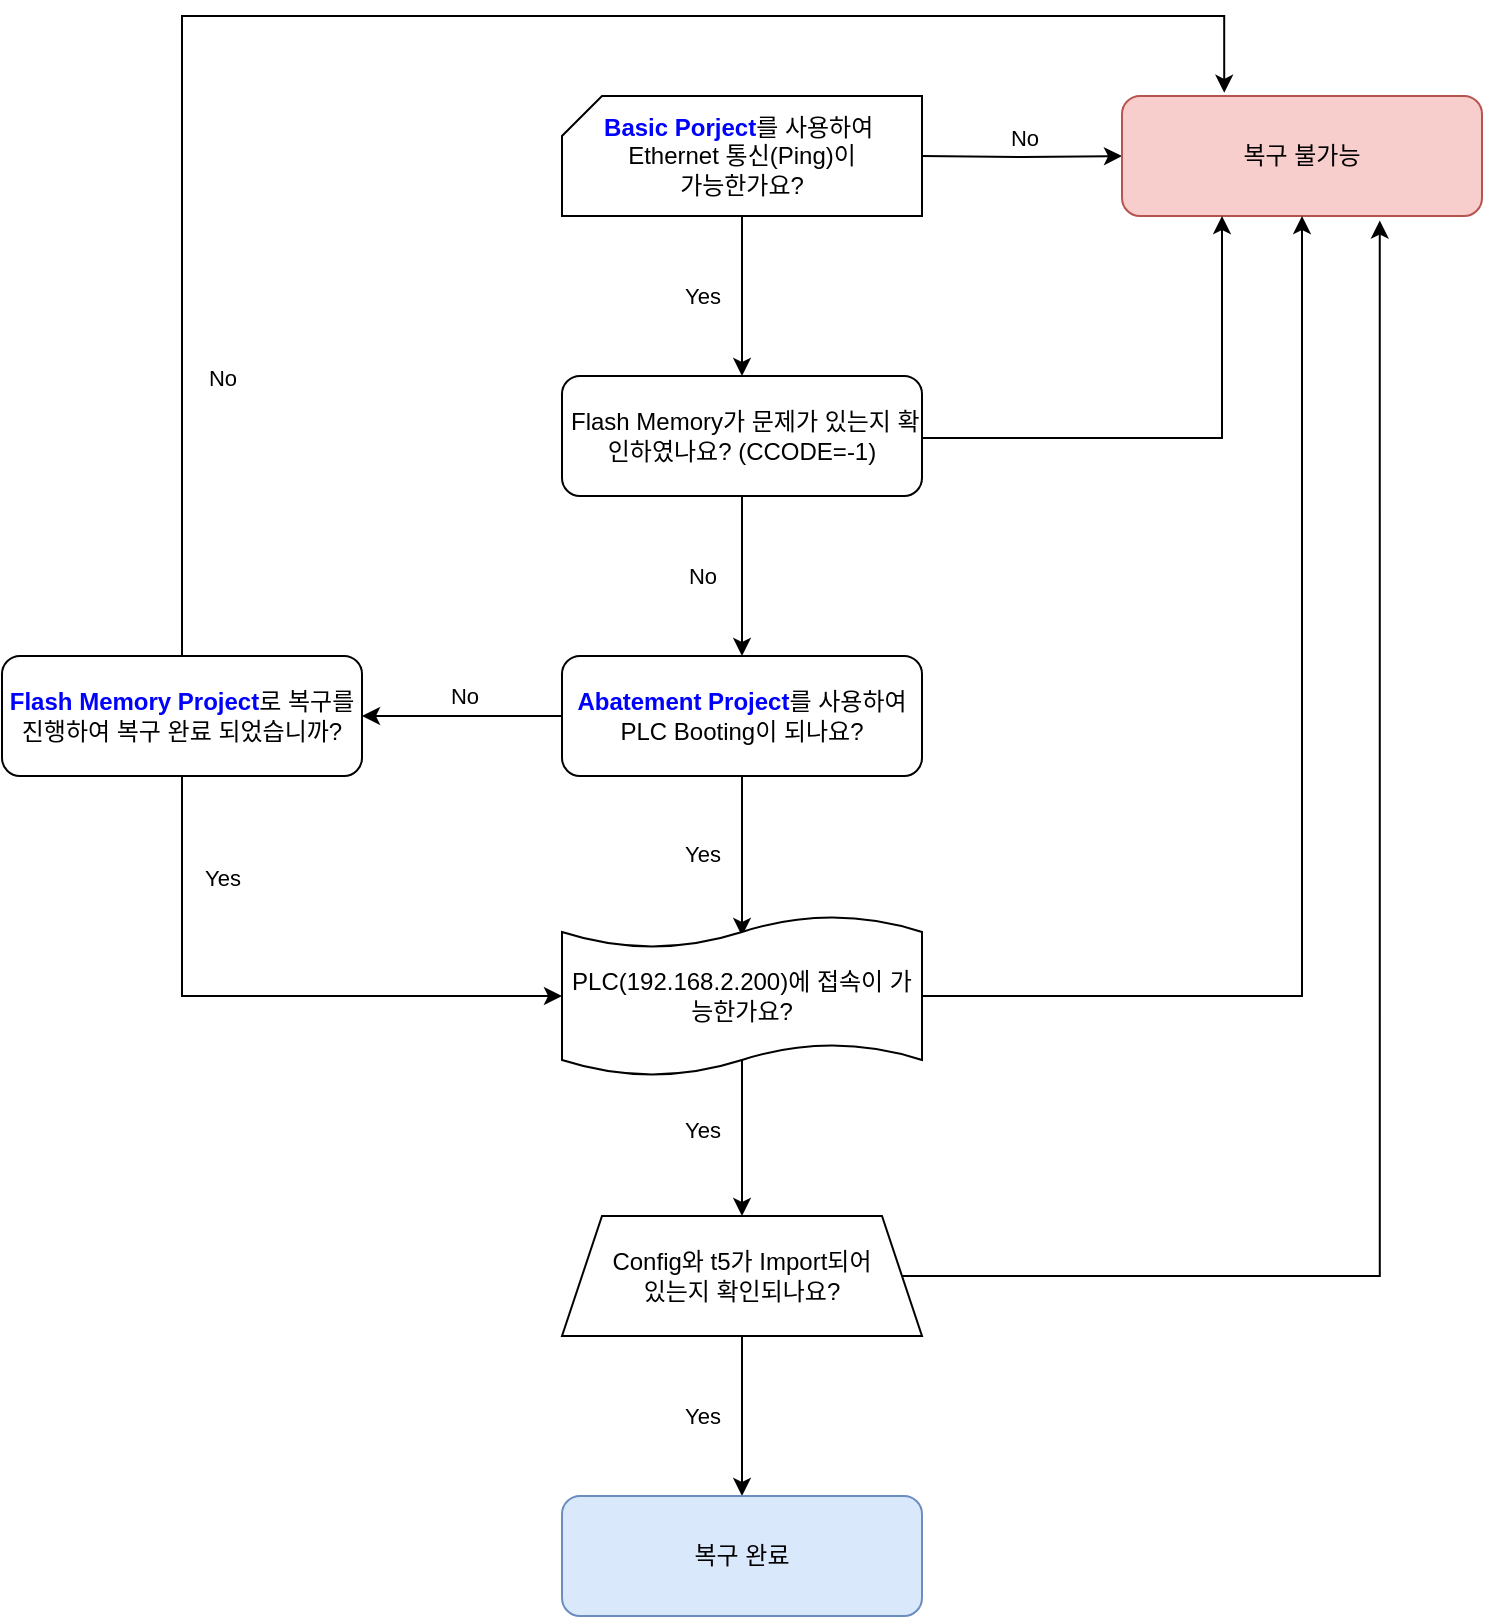 <mxfile version="22.1.21" type="github">
  <diagram id="C5RBs43oDa-KdzZeNtuy" name="Page-1">
    <mxGraphModel dx="2515" dy="933" grid="1" gridSize="10" guides="1" tooltips="1" connect="1" arrows="1" fold="1" page="1" pageScale="1" pageWidth="827" pageHeight="1169" math="0" shadow="0">
      <root>
        <mxCell id="WIyWlLk6GJQsqaUBKTNV-0" />
        <mxCell id="WIyWlLk6GJQsqaUBKTNV-1" parent="WIyWlLk6GJQsqaUBKTNV-0" />
        <mxCell id="lrJF7BD7MlawXil0EtXN-1" style="edgeStyle=orthogonalEdgeStyle;rounded=0;orthogonalLoop=1;jettySize=auto;html=1;entryX=0;entryY=0.5;entryDx=0;entryDy=0;" parent="WIyWlLk6GJQsqaUBKTNV-1" target="lrJF7BD7MlawXil0EtXN-0" edge="1">
          <mxGeometry relative="1" as="geometry">
            <mxPoint x="330" y="90" as="sourcePoint" />
          </mxGeometry>
        </mxCell>
        <mxCell id="lrJF7BD7MlawXil0EtXN-2" value="No" style="edgeLabel;html=1;align=center;verticalAlign=middle;resizable=0;points=[];" parent="lrJF7BD7MlawXil0EtXN-1" vertex="1" connectable="0">
          <mxGeometry x="-0.305" y="-2" relative="1" as="geometry">
            <mxPoint x="16" y="-12" as="offset" />
          </mxGeometry>
        </mxCell>
        <mxCell id="lrJF7BD7MlawXil0EtXN-0" value="복구 불가능" style="rounded=1;whiteSpace=wrap;html=1;fillColor=#f8cecc;strokeColor=#b85450;" parent="WIyWlLk6GJQsqaUBKTNV-1" vertex="1">
          <mxGeometry x="430" y="60" width="180" height="60" as="geometry" />
        </mxCell>
        <mxCell id="lrJF7BD7MlawXil0EtXN-16" value="" style="edgeStyle=orthogonalEdgeStyle;rounded=0;orthogonalLoop=1;jettySize=auto;html=1;" parent="WIyWlLk6GJQsqaUBKTNV-1" source="lrJF7BD7MlawXil0EtXN-4" edge="1">
          <mxGeometry relative="1" as="geometry">
            <mxPoint x="240" y="480" as="targetPoint" />
          </mxGeometry>
        </mxCell>
        <mxCell id="lrJF7BD7MlawXil0EtXN-17" value="Yes" style="edgeLabel;html=1;align=center;verticalAlign=middle;resizable=0;points=[];" parent="lrJF7BD7MlawXil0EtXN-16" vertex="1" connectable="0">
          <mxGeometry x="-0.041" y="-1" relative="1" as="geometry">
            <mxPoint x="-19" as="offset" />
          </mxGeometry>
        </mxCell>
        <mxCell id="SJBE8RgiYm7MNXT5QFxj-24" value="" style="edgeStyle=orthogonalEdgeStyle;rounded=0;orthogonalLoop=1;jettySize=auto;html=1;" edge="1" parent="WIyWlLk6GJQsqaUBKTNV-1" source="lrJF7BD7MlawXil0EtXN-4" target="SJBE8RgiYm7MNXT5QFxj-23">
          <mxGeometry relative="1" as="geometry" />
        </mxCell>
        <mxCell id="SJBE8RgiYm7MNXT5QFxj-25" value="No" style="edgeLabel;html=1;align=center;verticalAlign=middle;resizable=0;points=[];" vertex="1" connectable="0" parent="SJBE8RgiYm7MNXT5QFxj-24">
          <mxGeometry x="-0.389" relative="1" as="geometry">
            <mxPoint x="-19" y="-10" as="offset" />
          </mxGeometry>
        </mxCell>
        <mxCell id="lrJF7BD7MlawXil0EtXN-4" value="&lt;b&gt;&lt;font color=&quot;#0000ff&quot;&gt;Abatement Project&lt;/font&gt;&lt;/b&gt;를 사용하여 PLC Booting이 되나요?" style="rounded=1;whiteSpace=wrap;html=1;" parent="WIyWlLk6GJQsqaUBKTNV-1" vertex="1">
          <mxGeometry x="150" y="340" width="180" height="60" as="geometry" />
        </mxCell>
        <mxCell id="lrJF7BD7MlawXil0EtXN-25" value="" style="edgeStyle=orthogonalEdgeStyle;rounded=0;orthogonalLoop=1;jettySize=auto;html=1;" parent="WIyWlLk6GJQsqaUBKTNV-1" edge="1">
          <mxGeometry relative="1" as="geometry">
            <mxPoint x="240" y="620" as="targetPoint" />
            <mxPoint x="240" y="540" as="sourcePoint" />
          </mxGeometry>
        </mxCell>
        <mxCell id="lrJF7BD7MlawXil0EtXN-39" value="Yes" style="edgeLabel;html=1;align=center;verticalAlign=middle;resizable=0;points=[];" parent="lrJF7BD7MlawXil0EtXN-25" vertex="1" connectable="0">
          <mxGeometry x="-0.082" relative="1" as="geometry">
            <mxPoint x="-20" as="offset" />
          </mxGeometry>
        </mxCell>
        <mxCell id="lrJF7BD7MlawXil0EtXN-38" value="" style="edgeStyle=orthogonalEdgeStyle;rounded=0;orthogonalLoop=1;jettySize=auto;html=1;" parent="WIyWlLk6GJQsqaUBKTNV-1" edge="1">
          <mxGeometry relative="1" as="geometry">
            <mxPoint x="240" y="680" as="sourcePoint" />
            <mxPoint x="240" y="760" as="targetPoint" />
          </mxGeometry>
        </mxCell>
        <mxCell id="lrJF7BD7MlawXil0EtXN-45" value="Yes" style="edgeLabel;html=1;align=center;verticalAlign=middle;resizable=0;points=[];" parent="lrJF7BD7MlawXil0EtXN-38" vertex="1" connectable="0">
          <mxGeometry x="0.044" y="-2" relative="1" as="geometry">
            <mxPoint x="-18" y="-2" as="offset" />
          </mxGeometry>
        </mxCell>
        <mxCell id="SJBE8RgiYm7MNXT5QFxj-33" style="edgeStyle=orthogonalEdgeStyle;rounded=0;orthogonalLoop=1;jettySize=auto;html=1;entryX=0.5;entryY=1;entryDx=0;entryDy=0;" edge="1" parent="WIyWlLk6GJQsqaUBKTNV-1" source="lrJF7BD7MlawXil0EtXN-76" target="lrJF7BD7MlawXil0EtXN-0">
          <mxGeometry relative="1" as="geometry" />
        </mxCell>
        <mxCell id="lrJF7BD7MlawXil0EtXN-76" value="PLC(192.168.2.200)에 접속이 가능한가요?" style="shape=tape;whiteSpace=wrap;html=1;size=0.2;" parent="WIyWlLk6GJQsqaUBKTNV-1" vertex="1">
          <mxGeometry x="150" y="470" width="180" height="80" as="geometry" />
        </mxCell>
        <mxCell id="lrJF7BD7MlawXil0EtXN-79" value="Config와 t5가 Import되어&lt;br&gt;있는지 확인되나요?" style="shape=trapezoid;perimeter=trapezoidPerimeter;whiteSpace=wrap;html=1;fixedSize=1;" parent="WIyWlLk6GJQsqaUBKTNV-1" vertex="1">
          <mxGeometry x="150" y="620" width="180" height="60" as="geometry" />
        </mxCell>
        <mxCell id="SJBE8RgiYm7MNXT5QFxj-10" style="edgeStyle=orthogonalEdgeStyle;rounded=0;orthogonalLoop=1;jettySize=auto;html=1;entryX=0.5;entryY=0;entryDx=0;entryDy=0;" edge="1" parent="WIyWlLk6GJQsqaUBKTNV-1" source="lrJF7BD7MlawXil0EtXN-80" target="SJBE8RgiYm7MNXT5QFxj-9">
          <mxGeometry relative="1" as="geometry" />
        </mxCell>
        <mxCell id="SJBE8RgiYm7MNXT5QFxj-17" value="Yes" style="edgeLabel;html=1;align=center;verticalAlign=middle;resizable=0;points=[];" vertex="1" connectable="0" parent="SJBE8RgiYm7MNXT5QFxj-10">
          <mxGeometry x="-0.332" y="-2" relative="1" as="geometry">
            <mxPoint x="-18" y="13" as="offset" />
          </mxGeometry>
        </mxCell>
        <mxCell id="lrJF7BD7MlawXil0EtXN-80" value="&lt;b&gt;&lt;font color=&quot;#0000ff&quot;&gt;Basic Porject&lt;/font&gt;&lt;/b&gt;를 사용하여&amp;nbsp; Ethernet 통신(Ping)이&lt;br&gt;가능한가요?" style="verticalLabelPosition=middle;verticalAlign=middle;html=1;shape=card;whiteSpace=wrap;size=20;arcSize=12;labelPosition=center;align=center;" parent="WIyWlLk6GJQsqaUBKTNV-1" vertex="1">
          <mxGeometry x="150" y="60" width="180" height="60" as="geometry" />
        </mxCell>
        <mxCell id="SJBE8RgiYm7MNXT5QFxj-16" value="" style="edgeStyle=orthogonalEdgeStyle;rounded=0;orthogonalLoop=1;jettySize=auto;html=1;" edge="1" parent="WIyWlLk6GJQsqaUBKTNV-1" source="SJBE8RgiYm7MNXT5QFxj-9" target="lrJF7BD7MlawXil0EtXN-4">
          <mxGeometry relative="1" as="geometry" />
        </mxCell>
        <mxCell id="SJBE8RgiYm7MNXT5QFxj-19" value="No" style="edgeLabel;html=1;align=center;verticalAlign=middle;resizable=0;points=[];" vertex="1" connectable="0" parent="SJBE8RgiYm7MNXT5QFxj-16">
          <mxGeometry x="0.265" y="3" relative="1" as="geometry">
            <mxPoint x="-23" y="-11" as="offset" />
          </mxGeometry>
        </mxCell>
        <mxCell id="SJBE8RgiYm7MNXT5QFxj-35" style="edgeStyle=orthogonalEdgeStyle;rounded=0;orthogonalLoop=1;jettySize=auto;html=1;" edge="1" parent="WIyWlLk6GJQsqaUBKTNV-1">
          <mxGeometry relative="1" as="geometry">
            <mxPoint x="330" y="230" as="sourcePoint" />
            <mxPoint x="480" y="120" as="targetPoint" />
            <Array as="points">
              <mxPoint x="330" y="231" />
              <mxPoint x="480" y="231" />
              <mxPoint x="480" y="120" />
            </Array>
          </mxGeometry>
        </mxCell>
        <mxCell id="SJBE8RgiYm7MNXT5QFxj-9" value="&amp;nbsp;Flash Memory가 문제가 있는지 확인하였나요? (CCODE=-1)" style="rounded=1;whiteSpace=wrap;html=1;" vertex="1" parent="WIyWlLk6GJQsqaUBKTNV-1">
          <mxGeometry x="150" y="200" width="180" height="60" as="geometry" />
        </mxCell>
        <mxCell id="SJBE8RgiYm7MNXT5QFxj-31" style="edgeStyle=orthogonalEdgeStyle;rounded=0;orthogonalLoop=1;jettySize=auto;html=1;entryX=0.284;entryY=-0.027;entryDx=0;entryDy=0;entryPerimeter=0;" edge="1" parent="WIyWlLk6GJQsqaUBKTNV-1" source="SJBE8RgiYm7MNXT5QFxj-23" target="lrJF7BD7MlawXil0EtXN-0">
          <mxGeometry relative="1" as="geometry">
            <mxPoint x="-40" y="140" as="targetPoint" />
            <Array as="points">
              <mxPoint x="-40" y="20" />
              <mxPoint x="481" y="20" />
            </Array>
          </mxGeometry>
        </mxCell>
        <mxCell id="SJBE8RgiYm7MNXT5QFxj-32" value="No" style="edgeLabel;html=1;align=center;verticalAlign=middle;resizable=0;points=[];" vertex="1" connectable="0" parent="SJBE8RgiYm7MNXT5QFxj-31">
          <mxGeometry x="-0.677" y="3" relative="1" as="geometry">
            <mxPoint x="23" y="3" as="offset" />
          </mxGeometry>
        </mxCell>
        <mxCell id="SJBE8RgiYm7MNXT5QFxj-23" value="&lt;b&gt;&lt;font color=&quot;#0000ff&quot;&gt;Flash Memory Project&lt;/font&gt;&lt;/b&gt;로 복구를 진행하여 복구 완료 되었습니까?" style="rounded=1;whiteSpace=wrap;html=1;" vertex="1" parent="WIyWlLk6GJQsqaUBKTNV-1">
          <mxGeometry x="-130" y="340" width="180" height="60" as="geometry" />
        </mxCell>
        <mxCell id="SJBE8RgiYm7MNXT5QFxj-26" style="edgeStyle=orthogonalEdgeStyle;rounded=0;orthogonalLoop=1;jettySize=auto;html=1;entryX=0;entryY=0.5;entryDx=0;entryDy=0;entryPerimeter=0;" edge="1" parent="WIyWlLk6GJQsqaUBKTNV-1" source="SJBE8RgiYm7MNXT5QFxj-23" target="lrJF7BD7MlawXil0EtXN-76">
          <mxGeometry relative="1" as="geometry">
            <Array as="points">
              <mxPoint x="-40" y="510" />
            </Array>
          </mxGeometry>
        </mxCell>
        <mxCell id="SJBE8RgiYm7MNXT5QFxj-29" value="Yes" style="edgeLabel;html=1;align=center;verticalAlign=middle;resizable=0;points=[];" vertex="1" connectable="0" parent="SJBE8RgiYm7MNXT5QFxj-26">
          <mxGeometry x="-0.663" y="1" relative="1" as="geometry">
            <mxPoint x="19" as="offset" />
          </mxGeometry>
        </mxCell>
        <mxCell id="SJBE8RgiYm7MNXT5QFxj-27" value="복구 완료" style="rounded=1;whiteSpace=wrap;html=1;fillColor=#dae8fc;strokeColor=#6c8ebf;" vertex="1" parent="WIyWlLk6GJQsqaUBKTNV-1">
          <mxGeometry x="150" y="760" width="180" height="60" as="geometry" />
        </mxCell>
        <mxCell id="SJBE8RgiYm7MNXT5QFxj-34" style="edgeStyle=orthogonalEdgeStyle;rounded=0;orthogonalLoop=1;jettySize=auto;html=1;entryX=0.716;entryY=1.038;entryDx=0;entryDy=0;entryPerimeter=0;" edge="1" parent="WIyWlLk6GJQsqaUBKTNV-1" source="lrJF7BD7MlawXil0EtXN-79" target="lrJF7BD7MlawXil0EtXN-0">
          <mxGeometry relative="1" as="geometry" />
        </mxCell>
      </root>
    </mxGraphModel>
  </diagram>
</mxfile>
